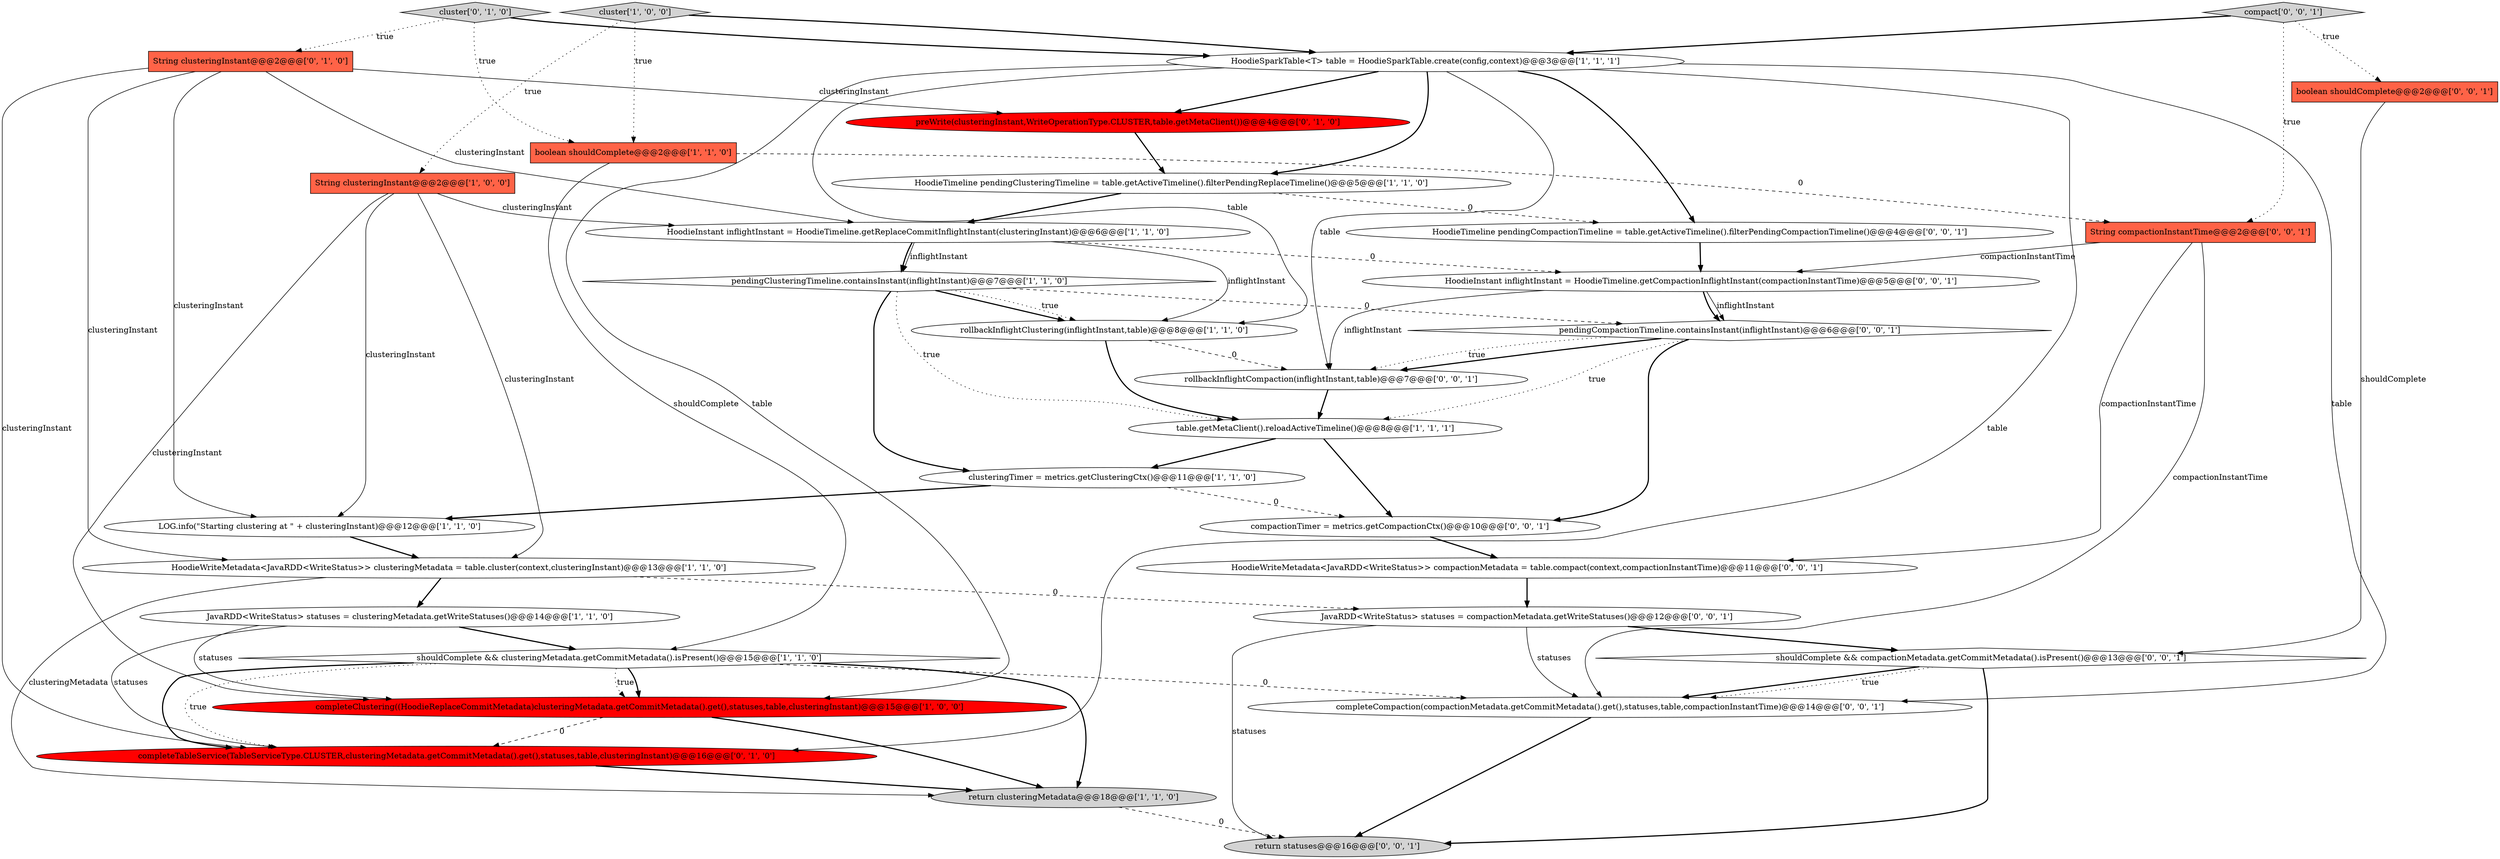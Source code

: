 digraph {
18 [style = filled, label = "cluster['0', '1', '0']", fillcolor = lightgray, shape = diamond image = "AAA0AAABBB2BBB"];
10 [style = filled, label = "return clusteringMetadata@@@18@@@['1', '1', '0']", fillcolor = lightgray, shape = ellipse image = "AAA0AAABBB1BBB"];
20 [style = filled, label = "boolean shouldComplete@@@2@@@['0', '0', '1']", fillcolor = tomato, shape = box image = "AAA0AAABBB3BBB"];
25 [style = filled, label = "rollbackInflightCompaction(inflightInstant,table)@@@7@@@['0', '0', '1']", fillcolor = white, shape = ellipse image = "AAA0AAABBB3BBB"];
12 [style = filled, label = "rollbackInflightClustering(inflightInstant,table)@@@8@@@['1', '1', '0']", fillcolor = white, shape = ellipse image = "AAA0AAABBB1BBB"];
17 [style = filled, label = "preWrite(clusteringInstant,WriteOperationType.CLUSTER,table.getMetaClient())@@@4@@@['0', '1', '0']", fillcolor = red, shape = ellipse image = "AAA1AAABBB2BBB"];
15 [style = filled, label = "shouldComplete && clusteringMetadata.getCommitMetadata().isPresent()@@@15@@@['1', '1', '0']", fillcolor = white, shape = diamond image = "AAA0AAABBB1BBB"];
11 [style = filled, label = "boolean shouldComplete@@@2@@@['1', '1', '0']", fillcolor = tomato, shape = box image = "AAA0AAABBB1BBB"];
5 [style = filled, label = "clusteringTimer = metrics.getClusteringCtx()@@@11@@@['1', '1', '0']", fillcolor = white, shape = ellipse image = "AAA0AAABBB1BBB"];
26 [style = filled, label = "compact['0', '0', '1']", fillcolor = lightgray, shape = diamond image = "AAA0AAABBB3BBB"];
22 [style = filled, label = "JavaRDD<WriteStatus> statuses = compactionMetadata.getWriteStatuses()@@@12@@@['0', '0', '1']", fillcolor = white, shape = ellipse image = "AAA0AAABBB3BBB"];
3 [style = filled, label = "HoodieWriteMetadata<JavaRDD<WriteStatus>> clusteringMetadata = table.cluster(context,clusteringInstant)@@@13@@@['1', '1', '0']", fillcolor = white, shape = ellipse image = "AAA0AAABBB1BBB"];
32 [style = filled, label = "HoodieTimeline pendingCompactionTimeline = table.getActiveTimeline().filterPendingCompactionTimeline()@@@4@@@['0', '0', '1']", fillcolor = white, shape = ellipse image = "AAA0AAABBB3BBB"];
14 [style = filled, label = "JavaRDD<WriteStatus> statuses = clusteringMetadata.getWriteStatuses()@@@14@@@['1', '1', '0']", fillcolor = white, shape = ellipse image = "AAA0AAABBB1BBB"];
23 [style = filled, label = "String compactionInstantTime@@@2@@@['0', '0', '1']", fillcolor = tomato, shape = box image = "AAA0AAABBB3BBB"];
27 [style = filled, label = "compactionTimer = metrics.getCompactionCtx()@@@10@@@['0', '0', '1']", fillcolor = white, shape = ellipse image = "AAA0AAABBB3BBB"];
16 [style = filled, label = "String clusteringInstant@@@2@@@['0', '1', '0']", fillcolor = tomato, shape = box image = "AAA0AAABBB2BBB"];
24 [style = filled, label = "pendingCompactionTimeline.containsInstant(inflightInstant)@@@6@@@['0', '0', '1']", fillcolor = white, shape = diamond image = "AAA0AAABBB3BBB"];
28 [style = filled, label = "HoodieWriteMetadata<JavaRDD<WriteStatus>> compactionMetadata = table.compact(context,compactionInstantTime)@@@11@@@['0', '0', '1']", fillcolor = white, shape = ellipse image = "AAA0AAABBB3BBB"];
1 [style = filled, label = "HoodieTimeline pendingClusteringTimeline = table.getActiveTimeline().filterPendingReplaceTimeline()@@@5@@@['1', '1', '0']", fillcolor = white, shape = ellipse image = "AAA0AAABBB1BBB"];
2 [style = filled, label = "HoodieInstant inflightInstant = HoodieTimeline.getReplaceCommitInflightInstant(clusteringInstant)@@@6@@@['1', '1', '0']", fillcolor = white, shape = ellipse image = "AAA0AAABBB1BBB"];
6 [style = filled, label = "HoodieSparkTable<T> table = HoodieSparkTable.create(config,context)@@@3@@@['1', '1', '1']", fillcolor = white, shape = ellipse image = "AAA0AAABBB1BBB"];
9 [style = filled, label = "LOG.info(\"Starting clustering at \" + clusteringInstant)@@@12@@@['1', '1', '0']", fillcolor = white, shape = ellipse image = "AAA0AAABBB1BBB"];
29 [style = filled, label = "completeCompaction(compactionMetadata.getCommitMetadata().get(),statuses,table,compactionInstantTime)@@@14@@@['0', '0', '1']", fillcolor = white, shape = ellipse image = "AAA0AAABBB3BBB"];
7 [style = filled, label = "completeClustering((HoodieReplaceCommitMetadata)clusteringMetadata.getCommitMetadata().get(),statuses,table,clusteringInstant)@@@15@@@['1', '0', '0']", fillcolor = red, shape = ellipse image = "AAA1AAABBB1BBB"];
0 [style = filled, label = "String clusteringInstant@@@2@@@['1', '0', '0']", fillcolor = tomato, shape = box image = "AAA0AAABBB1BBB"];
30 [style = filled, label = "shouldComplete && compactionMetadata.getCommitMetadata().isPresent()@@@13@@@['0', '0', '1']", fillcolor = white, shape = diamond image = "AAA0AAABBB3BBB"];
31 [style = filled, label = "return statuses@@@16@@@['0', '0', '1']", fillcolor = lightgray, shape = ellipse image = "AAA0AAABBB3BBB"];
4 [style = filled, label = "pendingClusteringTimeline.containsInstant(inflightInstant)@@@7@@@['1', '1', '0']", fillcolor = white, shape = diamond image = "AAA0AAABBB1BBB"];
19 [style = filled, label = "completeTableService(TableServiceType.CLUSTER,clusteringMetadata.getCommitMetadata().get(),statuses,table,clusteringInstant)@@@16@@@['0', '1', '0']", fillcolor = red, shape = ellipse image = "AAA1AAABBB2BBB"];
21 [style = filled, label = "HoodieInstant inflightInstant = HoodieTimeline.getCompactionInflightInstant(compactionInstantTime)@@@5@@@['0', '0', '1']", fillcolor = white, shape = ellipse image = "AAA0AAABBB3BBB"];
13 [style = filled, label = "table.getMetaClient().reloadActiveTimeline()@@@8@@@['1', '1', '1']", fillcolor = white, shape = ellipse image = "AAA0AAABBB1BBB"];
8 [style = filled, label = "cluster['1', '0', '0']", fillcolor = lightgray, shape = diamond image = "AAA0AAABBB1BBB"];
15->10 [style = bold, label=""];
5->9 [style = bold, label=""];
24->25 [style = dotted, label="true"];
23->28 [style = solid, label="compactionInstantTime"];
27->28 [style = bold, label=""];
8->6 [style = bold, label=""];
21->24 [style = bold, label=""];
15->7 [style = dotted, label="true"];
30->29 [style = bold, label=""];
22->30 [style = bold, label=""];
6->25 [style = solid, label="table"];
3->10 [style = solid, label="clusteringMetadata"];
2->12 [style = solid, label="inflightInstant"];
21->25 [style = solid, label="inflightInstant"];
8->0 [style = dotted, label="true"];
24->27 [style = bold, label=""];
22->29 [style = solid, label="statuses"];
2->4 [style = solid, label="inflightInstant"];
6->32 [style = bold, label=""];
16->19 [style = solid, label="clusteringInstant"];
18->16 [style = dotted, label="true"];
23->21 [style = solid, label="compactionInstantTime"];
6->19 [style = solid, label="table"];
10->31 [style = dashed, label="0"];
26->20 [style = dotted, label="true"];
26->23 [style = dotted, label="true"];
15->29 [style = dashed, label="0"];
3->22 [style = dashed, label="0"];
11->15 [style = solid, label="shouldComplete"];
26->6 [style = bold, label=""];
2->4 [style = bold, label=""];
4->13 [style = dotted, label="true"];
30->29 [style = dotted, label="true"];
18->11 [style = dotted, label="true"];
5->27 [style = dashed, label="0"];
21->24 [style = solid, label="inflightInstant"];
2->21 [style = dashed, label="0"];
13->5 [style = bold, label=""];
14->15 [style = bold, label=""];
4->24 [style = dashed, label="0"];
14->7 [style = solid, label="statuses"];
24->13 [style = dotted, label="true"];
6->17 [style = bold, label=""];
17->1 [style = bold, label=""];
14->19 [style = solid, label="statuses"];
23->29 [style = solid, label="compactionInstantTime"];
19->10 [style = bold, label=""];
11->23 [style = dashed, label="0"];
22->31 [style = solid, label="statuses"];
1->32 [style = dashed, label="0"];
15->19 [style = bold, label=""];
6->1 [style = bold, label=""];
12->13 [style = bold, label=""];
13->27 [style = bold, label=""];
16->3 [style = solid, label="clusteringInstant"];
6->29 [style = solid, label="table"];
18->6 [style = bold, label=""];
30->31 [style = bold, label=""];
24->25 [style = bold, label=""];
4->12 [style = bold, label=""];
9->3 [style = bold, label=""];
8->11 [style = dotted, label="true"];
1->2 [style = bold, label=""];
4->12 [style = dotted, label="true"];
4->5 [style = bold, label=""];
28->22 [style = bold, label=""];
16->9 [style = solid, label="clusteringInstant"];
0->2 [style = solid, label="clusteringInstant"];
32->21 [style = bold, label=""];
15->7 [style = bold, label=""];
7->10 [style = bold, label=""];
20->30 [style = solid, label="shouldComplete"];
25->13 [style = bold, label=""];
29->31 [style = bold, label=""];
3->14 [style = bold, label=""];
6->7 [style = solid, label="table"];
0->3 [style = solid, label="clusteringInstant"];
12->25 [style = dashed, label="0"];
7->19 [style = dashed, label="0"];
15->19 [style = dotted, label="true"];
0->9 [style = solid, label="clusteringInstant"];
16->2 [style = solid, label="clusteringInstant"];
16->17 [style = solid, label="clusteringInstant"];
0->7 [style = solid, label="clusteringInstant"];
6->12 [style = solid, label="table"];
}
